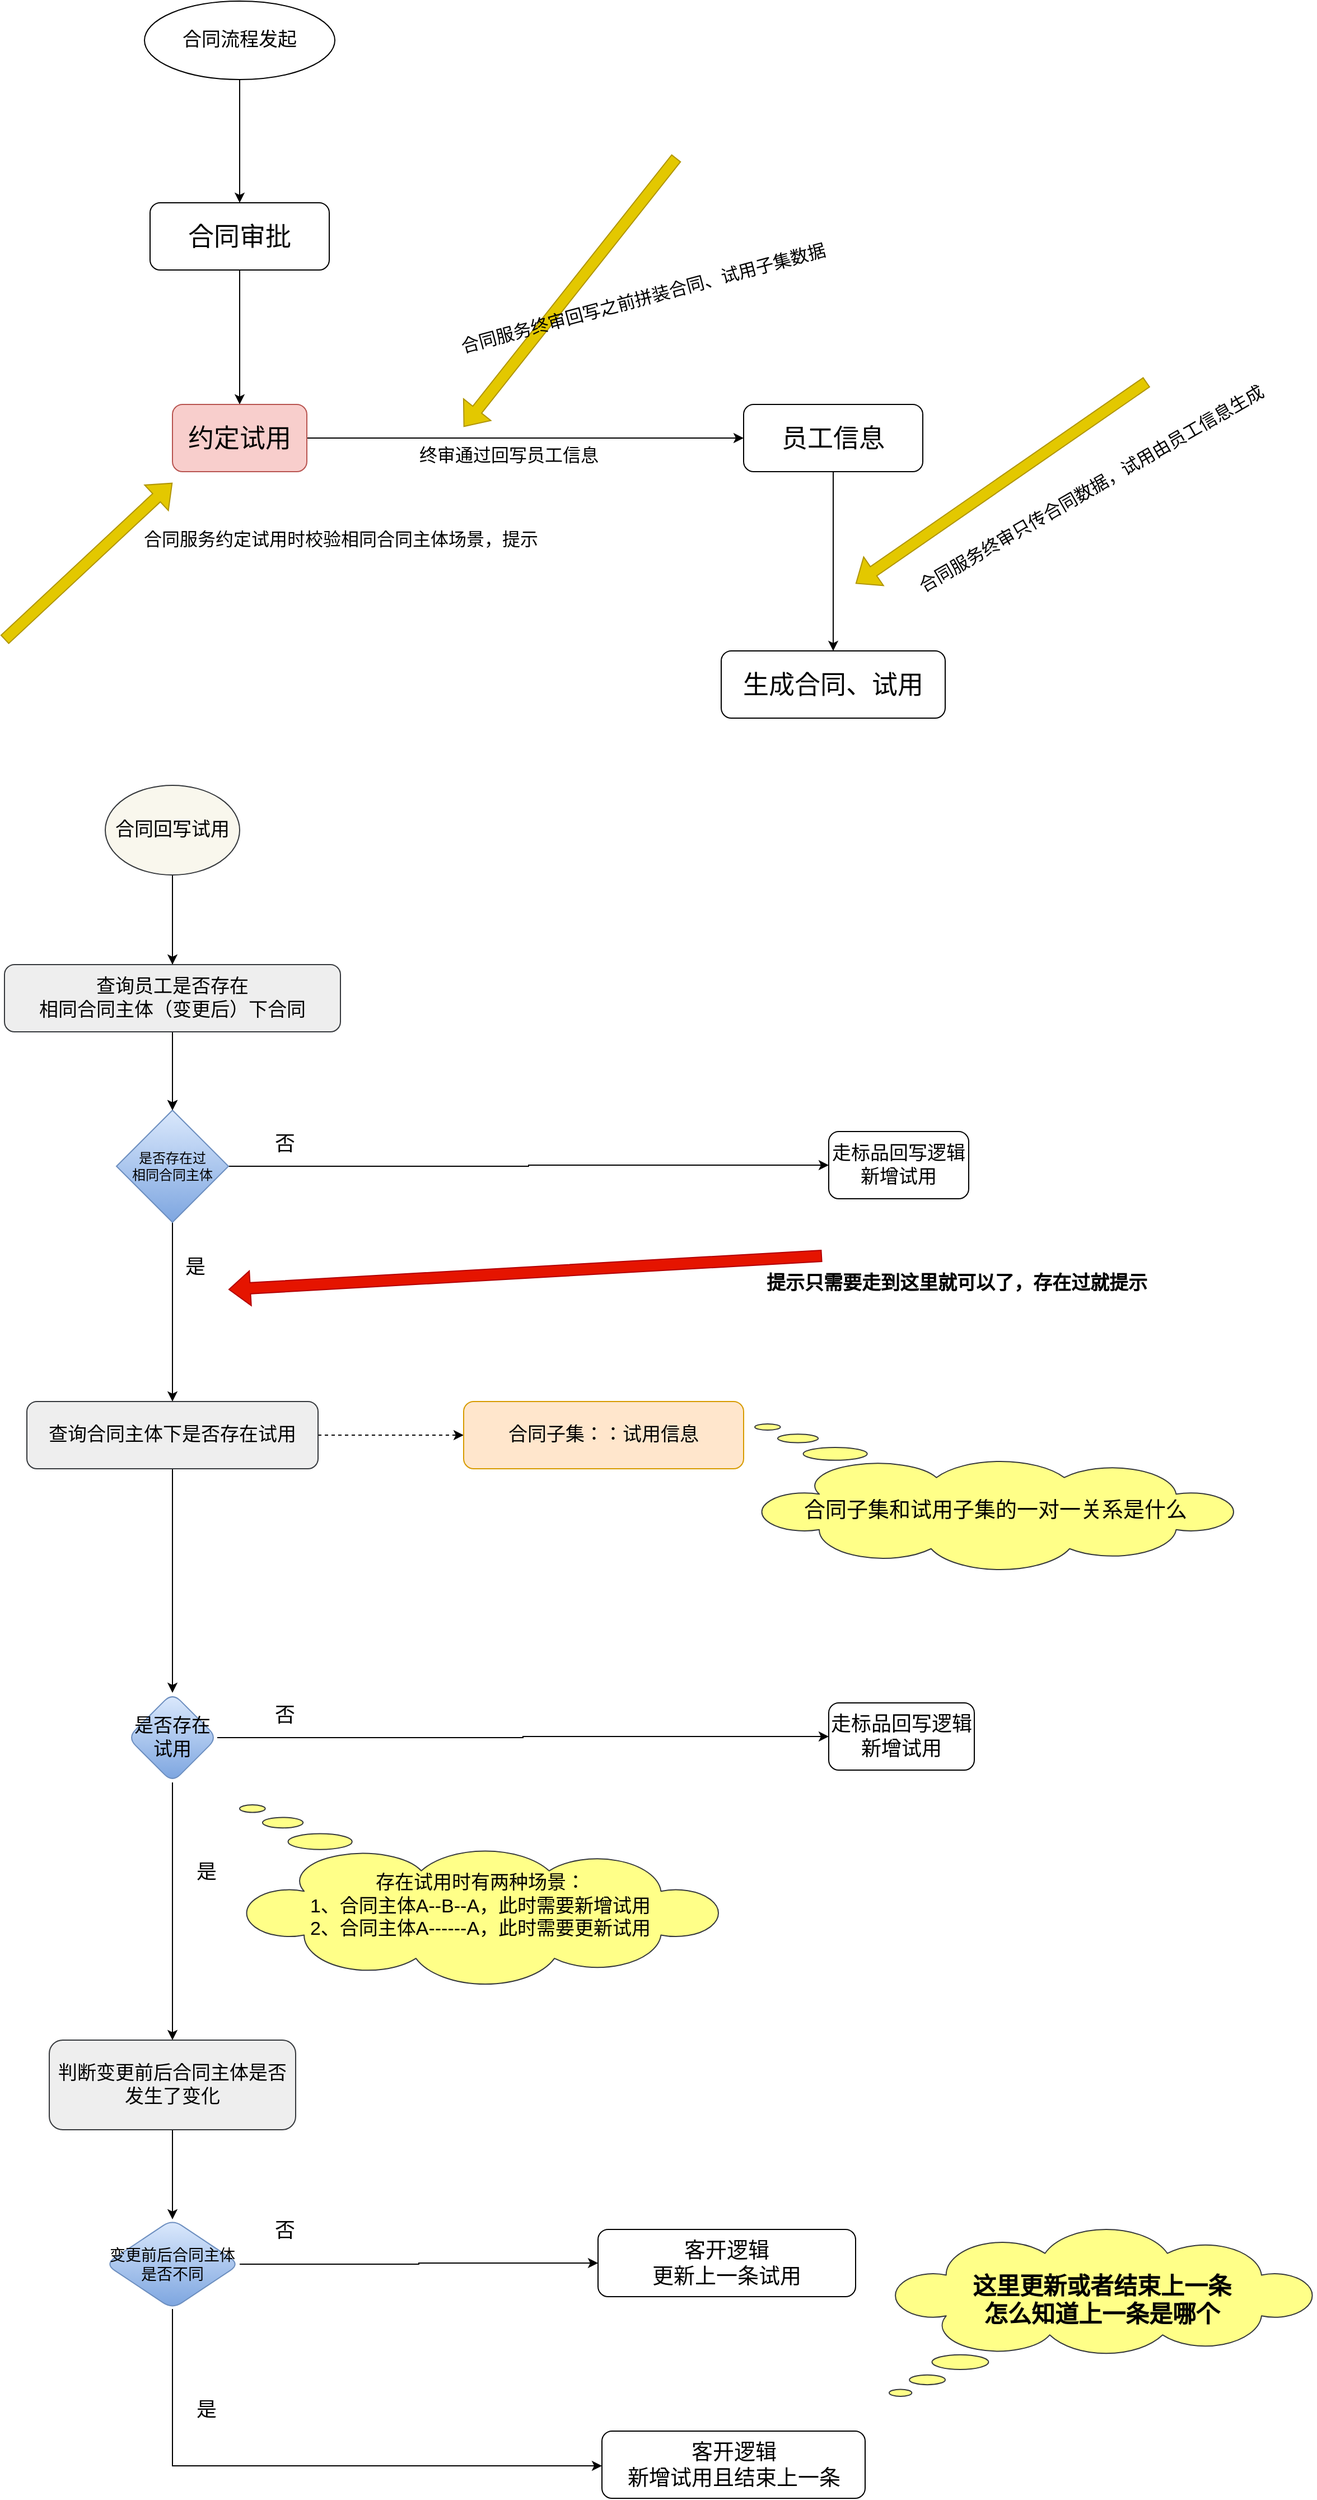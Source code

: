 <mxfile version="24.8.6">
  <diagram name="第 1 页" id="HcmKmf9M_egDgi08nJnF">
    <mxGraphModel dx="2876" dy="1070" grid="1" gridSize="10" guides="1" tooltips="1" connect="1" arrows="1" fold="1" page="1" pageScale="1" pageWidth="827" pageHeight="1169" math="0" shadow="0">
      <root>
        <mxCell id="0" />
        <mxCell id="1" parent="0" />
        <mxCell id="fa7i-DDVDkkYTf1QSpwB-3" style="edgeStyle=orthogonalEdgeStyle;rounded=0;orthogonalLoop=1;jettySize=auto;html=1;" edge="1" parent="1" source="fa7i-DDVDkkYTf1QSpwB-1" target="fa7i-DDVDkkYTf1QSpwB-2">
          <mxGeometry relative="1" as="geometry" />
        </mxCell>
        <mxCell id="fa7i-DDVDkkYTf1QSpwB-1" value="合同审批" style="rounded=1;whiteSpace=wrap;html=1;fontSize=23;" vertex="1" parent="1">
          <mxGeometry x="130" y="300" width="160" height="60" as="geometry" />
        </mxCell>
        <mxCell id="fa7i-DDVDkkYTf1QSpwB-10" style="edgeStyle=orthogonalEdgeStyle;rounded=0;orthogonalLoop=1;jettySize=auto;html=1;" edge="1" parent="1" source="fa7i-DDVDkkYTf1QSpwB-2" target="fa7i-DDVDkkYTf1QSpwB-8">
          <mxGeometry relative="1" as="geometry">
            <mxPoint x="670" y="510" as="targetPoint" />
          </mxGeometry>
        </mxCell>
        <mxCell id="fa7i-DDVDkkYTf1QSpwB-2" value="约定试用" style="rounded=1;whiteSpace=wrap;html=1;fontSize=23;fillColor=#f8cecc;strokeColor=#b85450;" vertex="1" parent="1">
          <mxGeometry x="150" y="480" width="120" height="60" as="geometry" />
        </mxCell>
        <mxCell id="fa7i-DDVDkkYTf1QSpwB-14" value="" style="edgeStyle=orthogonalEdgeStyle;rounded=0;orthogonalLoop=1;jettySize=auto;html=1;" edge="1" parent="1" source="fa7i-DDVDkkYTf1QSpwB-8" target="fa7i-DDVDkkYTf1QSpwB-13">
          <mxGeometry relative="1" as="geometry" />
        </mxCell>
        <mxCell id="fa7i-DDVDkkYTf1QSpwB-8" value="员工信息" style="rounded=1;whiteSpace=wrap;html=1;fontSize=23;" vertex="1" parent="1">
          <mxGeometry x="660" y="480" width="160" height="60" as="geometry" />
        </mxCell>
        <mxCell id="fa7i-DDVDkkYTf1QSpwB-11" value="终审通过回写员工信息" style="text;html=1;align=center;verticalAlign=middle;resizable=0;points=[];autosize=1;strokeColor=none;fillColor=none;fontSize=16;" vertex="1" parent="1">
          <mxGeometry x="360" y="510" width="180" height="30" as="geometry" />
        </mxCell>
        <mxCell id="fa7i-DDVDkkYTf1QSpwB-13" value="生成合同、试用" style="rounded=1;whiteSpace=wrap;html=1;fontSize=23;" vertex="1" parent="1">
          <mxGeometry x="640" y="700" width="200" height="60" as="geometry" />
        </mxCell>
        <mxCell id="fa7i-DDVDkkYTf1QSpwB-16" style="edgeStyle=orthogonalEdgeStyle;rounded=0;orthogonalLoop=1;jettySize=auto;html=1;" edge="1" parent="1" source="fa7i-DDVDkkYTf1QSpwB-15" target="fa7i-DDVDkkYTf1QSpwB-1">
          <mxGeometry relative="1" as="geometry" />
        </mxCell>
        <mxCell id="fa7i-DDVDkkYTf1QSpwB-15" value="合同流程发起" style="ellipse;whiteSpace=wrap;html=1;fontSize=17;" vertex="1" parent="1">
          <mxGeometry x="125" y="120" width="170" height="70" as="geometry" />
        </mxCell>
        <mxCell id="fa7i-DDVDkkYTf1QSpwB-17" value="" style="shape=flexArrow;endArrow=classic;html=1;rounded=0;fillColor=#e3c800;strokeColor=#B09500;" edge="1" parent="1">
          <mxGeometry width="50" height="50" relative="1" as="geometry">
            <mxPoint y="690" as="sourcePoint" />
            <mxPoint x="150" y="550" as="targetPoint" />
          </mxGeometry>
        </mxCell>
        <mxCell id="fa7i-DDVDkkYTf1QSpwB-18" value="" style="shape=flexArrow;endArrow=classic;html=1;rounded=0;fillColor=#e3c800;strokeColor=#B09500;" edge="1" parent="1">
          <mxGeometry width="50" height="50" relative="1" as="geometry">
            <mxPoint x="600" y="260" as="sourcePoint" />
            <mxPoint x="410" y="500" as="targetPoint" />
          </mxGeometry>
        </mxCell>
        <mxCell id="fa7i-DDVDkkYTf1QSpwB-19" value="" style="shape=flexArrow;endArrow=classic;html=1;rounded=0;fillColor=#e3c800;strokeColor=#B09500;" edge="1" parent="1">
          <mxGeometry width="50" height="50" relative="1" as="geometry">
            <mxPoint x="1020" y="460" as="sourcePoint" />
            <mxPoint x="760" y="640" as="targetPoint" />
          </mxGeometry>
        </mxCell>
        <mxCell id="fa7i-DDVDkkYTf1QSpwB-20" value="合同服务终审回写之前拼装合同、试用子集数据" style="text;html=1;align=center;verticalAlign=middle;resizable=0;points=[];autosize=1;strokeColor=none;fillColor=none;rotation=-15;fontSize=16;" vertex="1" parent="1">
          <mxGeometry x="390" y="370" width="360" height="30" as="geometry" />
        </mxCell>
        <mxCell id="fa7i-DDVDkkYTf1QSpwB-21" value="合同服务终审只传合同数据，试用由员工信息生成" style="text;html=1;align=center;verticalAlign=middle;resizable=0;points=[];autosize=1;strokeColor=none;fillColor=none;rotation=-30;fontSize=16;" vertex="1" parent="1">
          <mxGeometry x="780" y="540" width="380" height="30" as="geometry" />
        </mxCell>
        <mxCell id="fa7i-DDVDkkYTf1QSpwB-23" value="合同服务约定试用时校验相同合同主体场景，提示" style="text;html=1;align=center;verticalAlign=middle;resizable=0;points=[];autosize=1;strokeColor=none;fillColor=none;rotation=0;fontSize=16;" vertex="1" parent="1">
          <mxGeometry x="110" y="585" width="380" height="30" as="geometry" />
        </mxCell>
        <mxCell id="fa7i-DDVDkkYTf1QSpwB-52" value="" style="edgeStyle=orthogonalEdgeStyle;rounded=0;orthogonalLoop=1;jettySize=auto;html=1;" edge="1" parent="1" source="fa7i-DDVDkkYTf1QSpwB-24" target="fa7i-DDVDkkYTf1QSpwB-51">
          <mxGeometry relative="1" as="geometry" />
        </mxCell>
        <mxCell id="fa7i-DDVDkkYTf1QSpwB-67" value="" style="edgeStyle=orthogonalEdgeStyle;rounded=0;orthogonalLoop=1;jettySize=auto;html=1;" edge="1" parent="1" source="fa7i-DDVDkkYTf1QSpwB-24" target="fa7i-DDVDkkYTf1QSpwB-66">
          <mxGeometry relative="1" as="geometry" />
        </mxCell>
        <mxCell id="fa7i-DDVDkkYTf1QSpwB-24" value="合同回写试用" style="ellipse;whiteSpace=wrap;html=1;fontSize=17;fillColor=#f9f7ed;strokeColor=#36393d;" vertex="1" parent="1">
          <mxGeometry x="90" y="820" width="120" height="80" as="geometry" />
        </mxCell>
        <mxCell id="fa7i-DDVDkkYTf1QSpwB-36" value="" style="edgeStyle=orthogonalEdgeStyle;rounded=0;orthogonalLoop=1;jettySize=auto;html=1;" edge="1" parent="1" source="fa7i-DDVDkkYTf1QSpwB-31" target="fa7i-DDVDkkYTf1QSpwB-35">
          <mxGeometry relative="1" as="geometry" />
        </mxCell>
        <mxCell id="fa7i-DDVDkkYTf1QSpwB-69" style="edgeStyle=orthogonalEdgeStyle;rounded=0;orthogonalLoop=1;jettySize=auto;html=1;dashed=1;" edge="1" parent="1" source="fa7i-DDVDkkYTf1QSpwB-31" target="fa7i-DDVDkkYTf1QSpwB-42">
          <mxGeometry relative="1" as="geometry" />
        </mxCell>
        <mxCell id="fa7i-DDVDkkYTf1QSpwB-31" value="查询合同主体下是否存在试用" style="rounded=1;whiteSpace=wrap;html=1;fontSize=17;fillColor=#eeeeee;strokeColor=#36393d;" vertex="1" parent="1">
          <mxGeometry x="20" y="1370" width="260" height="60" as="geometry" />
        </mxCell>
        <mxCell id="fa7i-DDVDkkYTf1QSpwB-63" value="" style="edgeStyle=orthogonalEdgeStyle;rounded=0;orthogonalLoop=1;jettySize=auto;html=1;" edge="1" parent="1" source="fa7i-DDVDkkYTf1QSpwB-35" target="fa7i-DDVDkkYTf1QSpwB-62">
          <mxGeometry relative="1" as="geometry" />
        </mxCell>
        <mxCell id="fa7i-DDVDkkYTf1QSpwB-72" value="" style="edgeStyle=orthogonalEdgeStyle;rounded=0;orthogonalLoop=1;jettySize=auto;html=1;" edge="1" parent="1" source="fa7i-DDVDkkYTf1QSpwB-35" target="fa7i-DDVDkkYTf1QSpwB-71">
          <mxGeometry relative="1" as="geometry" />
        </mxCell>
        <mxCell id="fa7i-DDVDkkYTf1QSpwB-35" value="是否存在试用" style="rhombus;whiteSpace=wrap;html=1;fontSize=17;rounded=1;fillColor=#dae8fc;gradientColor=#7ea6e0;strokeColor=#6c8ebf;" vertex="1" parent="1">
          <mxGeometry x="110" y="1630" width="80" height="80" as="geometry" />
        </mxCell>
        <mxCell id="fa7i-DDVDkkYTf1QSpwB-42" value="合同子集：：试用信息" style="rounded=1;whiteSpace=wrap;html=1;fontSize=17;fillColor=#ffe6cc;strokeColor=#d79b00;" vertex="1" parent="1">
          <mxGeometry x="410" y="1370" width="250" height="60" as="geometry" />
        </mxCell>
        <mxCell id="fa7i-DDVDkkYTf1QSpwB-53" style="edgeStyle=orthogonalEdgeStyle;rounded=0;orthogonalLoop=1;jettySize=auto;html=1;" edge="1" parent="1" source="fa7i-DDVDkkYTf1QSpwB-51" target="fa7i-DDVDkkYTf1QSpwB-31">
          <mxGeometry relative="1" as="geometry">
            <mxPoint x="150" y="1240" as="sourcePoint" />
          </mxGeometry>
        </mxCell>
        <mxCell id="fa7i-DDVDkkYTf1QSpwB-57" value="" style="edgeStyle=orthogonalEdgeStyle;rounded=0;orthogonalLoop=1;jettySize=auto;html=1;" edge="1" parent="1" source="fa7i-DDVDkkYTf1QSpwB-51" target="fa7i-DDVDkkYTf1QSpwB-56">
          <mxGeometry relative="1" as="geometry" />
        </mxCell>
        <mxCell id="fa7i-DDVDkkYTf1QSpwB-51" value="是否存在过&lt;br&gt;相同合同主体" style="rhombus;whiteSpace=wrap;html=1;fontSize=12;fillColor=#dae8fc;strokeColor=#6c8ebf;gradientColor=#7ea6e0;" vertex="1" parent="1">
          <mxGeometry x="100" y="1110" width="100" height="100" as="geometry" />
        </mxCell>
        <mxCell id="fa7i-DDVDkkYTf1QSpwB-54" value="是" style="text;html=1;align=center;verticalAlign=middle;resizable=0;points=[];autosize=1;strokeColor=none;fillColor=none;fontSize=18;" vertex="1" parent="1">
          <mxGeometry x="150" y="1230" width="40" height="40" as="geometry" />
        </mxCell>
        <mxCell id="fa7i-DDVDkkYTf1QSpwB-56" value="走标品回写逻辑&lt;br style=&quot;font-size: 17px;&quot;&gt;新增试用" style="rounded=1;whiteSpace=wrap;html=1;fontSize=17;" vertex="1" parent="1">
          <mxGeometry x="736" y="1129" width="125" height="60" as="geometry" />
        </mxCell>
        <mxCell id="fa7i-DDVDkkYTf1QSpwB-58" value="否" style="text;html=1;align=center;verticalAlign=middle;resizable=0;points=[];autosize=1;strokeColor=none;fillColor=none;fontSize=18;" vertex="1" parent="1">
          <mxGeometry x="230" y="1120" width="40" height="40" as="geometry" />
        </mxCell>
        <mxCell id="fa7i-DDVDkkYTf1QSpwB-62" value="&lt;span style=&quot;font-size: 18px;&quot;&gt;走标品回写逻辑&lt;/span&gt;&lt;br style=&quot;font-size: 18px;&quot;&gt;&lt;span style=&quot;font-size: 18px;&quot;&gt;新增试用&lt;/span&gt;" style="whiteSpace=wrap;html=1;fontSize=18;rounded=1;" vertex="1" parent="1">
          <mxGeometry x="736" y="1639" width="130" height="60" as="geometry" />
        </mxCell>
        <mxCell id="fa7i-DDVDkkYTf1QSpwB-64" value="否" style="text;html=1;align=center;verticalAlign=middle;resizable=0;points=[];autosize=1;strokeColor=none;fillColor=none;fontSize=18;" vertex="1" parent="1">
          <mxGeometry x="230" y="1630" width="40" height="40" as="geometry" />
        </mxCell>
        <mxCell id="fa7i-DDVDkkYTf1QSpwB-68" value="" style="edgeStyle=orthogonalEdgeStyle;rounded=0;orthogonalLoop=1;jettySize=auto;html=1;" edge="1" parent="1" source="fa7i-DDVDkkYTf1QSpwB-66" target="fa7i-DDVDkkYTf1QSpwB-51">
          <mxGeometry relative="1" as="geometry" />
        </mxCell>
        <mxCell id="fa7i-DDVDkkYTf1QSpwB-66" value="查询员工是否存在&lt;br&gt;相同合同主体（变更后）下合同" style="rounded=1;whiteSpace=wrap;html=1;fontSize=17;fillColor=#eeeeee;strokeColor=#36393d;" vertex="1" parent="1">
          <mxGeometry y="980" width="300" height="60" as="geometry" />
        </mxCell>
        <mxCell id="fa7i-DDVDkkYTf1QSpwB-70" value="&lt;div style=&quot;font-size: 17px;&quot;&gt;&lt;br&gt;存在试用时有两种场景：&lt;br&gt;1、合同主体A--B--A，此时需要新增试用&lt;br&gt;2、合同主体A------A，此时需要更新试用&lt;br style=&quot;font-size: 17px;&quot;&gt;&lt;/div&gt;" style="whiteSpace=wrap;html=1;shape=mxgraph.basic.cloud_callout;fillColor=#ffff88;strokeColor=#36393d;fontSize=17;flipV=1;" vertex="1" parent="1">
          <mxGeometry x="210" y="1730" width="430" height="160" as="geometry" />
        </mxCell>
        <mxCell id="fa7i-DDVDkkYTf1QSpwB-77" value="" style="edgeStyle=orthogonalEdgeStyle;rounded=0;orthogonalLoop=1;jettySize=auto;html=1;" edge="1" parent="1" source="fa7i-DDVDkkYTf1QSpwB-71" target="fa7i-DDVDkkYTf1QSpwB-76">
          <mxGeometry relative="1" as="geometry" />
        </mxCell>
        <mxCell id="fa7i-DDVDkkYTf1QSpwB-71" value="判断变更前后合同主体是否发生了变化" style="whiteSpace=wrap;html=1;fontSize=17;fillColor=#eeeeee;strokeColor=#36393d;rounded=1;" vertex="1" parent="1">
          <mxGeometry x="40" y="1940" width="220" height="80" as="geometry" />
        </mxCell>
        <mxCell id="fa7i-DDVDkkYTf1QSpwB-73" value="是" style="text;html=1;align=center;verticalAlign=middle;resizable=0;points=[];autosize=1;strokeColor=none;fillColor=none;fontSize=18;" vertex="1" parent="1">
          <mxGeometry x="160" y="1770" width="40" height="40" as="geometry" />
        </mxCell>
        <mxCell id="fa7i-DDVDkkYTf1QSpwB-74" value="" style="shape=flexArrow;endArrow=classic;html=1;rounded=0;fillColor=#e51400;strokeColor=#B20000;" edge="1" parent="1">
          <mxGeometry width="50" height="50" relative="1" as="geometry">
            <mxPoint x="730" y="1240" as="sourcePoint" />
            <mxPoint x="200" y="1270" as="targetPoint" />
          </mxGeometry>
        </mxCell>
        <mxCell id="fa7i-DDVDkkYTf1QSpwB-75" value="提示只需要走到这里就可以了，存在过就提示" style="text;html=1;align=center;verticalAlign=middle;resizable=0;points=[];autosize=1;strokeColor=none;fillColor=none;fontSize=17;fontStyle=1" vertex="1" parent="1">
          <mxGeometry x="670" y="1250" width="360" height="30" as="geometry" />
        </mxCell>
        <mxCell id="fa7i-DDVDkkYTf1QSpwB-82" style="edgeStyle=orthogonalEdgeStyle;rounded=0;orthogonalLoop=1;jettySize=auto;html=1;" edge="1" parent="1" source="fa7i-DDVDkkYTf1QSpwB-76" target="fa7i-DDVDkkYTf1QSpwB-80">
          <mxGeometry relative="1" as="geometry" />
        </mxCell>
        <mxCell id="fa7i-DDVDkkYTf1QSpwB-87" style="edgeStyle=orthogonalEdgeStyle;rounded=0;orthogonalLoop=1;jettySize=auto;html=1;" edge="1" parent="1" source="fa7i-DDVDkkYTf1QSpwB-76" target="fa7i-DDVDkkYTf1QSpwB-86">
          <mxGeometry relative="1" as="geometry">
            <Array as="points">
              <mxPoint x="150" y="2320" />
            </Array>
          </mxGeometry>
        </mxCell>
        <mxCell id="fa7i-DDVDkkYTf1QSpwB-76" value="变更前后合同主体是否不同" style="rhombus;whiteSpace=wrap;html=1;fontSize=14;fillColor=#dae8fc;strokeColor=#6c8ebf;rounded=1;gradientColor=#7ea6e0;" vertex="1" parent="1">
          <mxGeometry x="90" y="2100" width="120" height="80" as="geometry" />
        </mxCell>
        <mxCell id="fa7i-DDVDkkYTf1QSpwB-80" value="&lt;span style=&quot;font-size: 19px;&quot;&gt;客开逻辑&lt;br style=&quot;font-size: 19px;&quot;&gt;更新上一条试用&lt;/span&gt;" style="whiteSpace=wrap;html=1;fontSize=19;rounded=1;" vertex="1" parent="1">
          <mxGeometry x="530" y="2109" width="230" height="60" as="geometry" />
        </mxCell>
        <mxCell id="fa7i-DDVDkkYTf1QSpwB-83" value="否" style="text;html=1;align=center;verticalAlign=middle;resizable=0;points=[];autosize=1;strokeColor=none;fillColor=none;fontSize=18;" vertex="1" parent="1">
          <mxGeometry x="230" y="2090" width="40" height="40" as="geometry" />
        </mxCell>
        <mxCell id="fa7i-DDVDkkYTf1QSpwB-86" value="&lt;span style=&quot;font-size: 19px;&quot;&gt;客开逻辑&lt;br style=&quot;font-size: 19px;&quot;&gt;新增试用且结束上一条&lt;/span&gt;" style="whiteSpace=wrap;html=1;fontSize=19;rounded=1;" vertex="1" parent="1">
          <mxGeometry x="533.5" y="2289" width="235" height="60" as="geometry" />
        </mxCell>
        <mxCell id="fa7i-DDVDkkYTf1QSpwB-89" value="是" style="text;html=1;align=center;verticalAlign=middle;resizable=0;points=[];autosize=1;strokeColor=none;fillColor=none;fontSize=18;" vertex="1" parent="1">
          <mxGeometry x="160" y="2250" width="40" height="40" as="geometry" />
        </mxCell>
        <mxCell id="fa7i-DDVDkkYTf1QSpwB-90" value="&lt;div style=&quot;font-size: 21px;&quot;&gt;这里更新或者结束上一条&lt;br style=&quot;font-size: 21px;&quot;&gt;怎么知道上一条是哪个&lt;br style=&quot;font-size: 21px;&quot;&gt;&lt;br style=&quot;font-size: 21px;&quot;&gt;&lt;/div&gt;" style="whiteSpace=wrap;html=1;shape=mxgraph.basic.cloud_callout;fillColor=#ffff88;strokeColor=#36393d;fontSize=21;flipV=0;direction=east;fontStyle=1" vertex="1" parent="1">
          <mxGeometry x="790" y="2109" width="380" height="149" as="geometry" />
        </mxCell>
        <mxCell id="fa7i-DDVDkkYTf1QSpwB-91" value="&lt;div style=&quot;font-size: 19px;&quot;&gt;&lt;br style=&quot;font-size: 19px;&quot;&gt;合同子集和试用子集的一对一关系是什么&lt;br style=&quot;font-size: 19px;&quot;&gt;&lt;/div&gt;" style="whiteSpace=wrap;html=1;shape=mxgraph.basic.cloud_callout;fillColor=#ffff88;strokeColor=#36393d;fontSize=19;flipV=1;" vertex="1" parent="1">
          <mxGeometry x="670" y="1390" width="430" height="130" as="geometry" />
        </mxCell>
      </root>
    </mxGraphModel>
  </diagram>
</mxfile>

